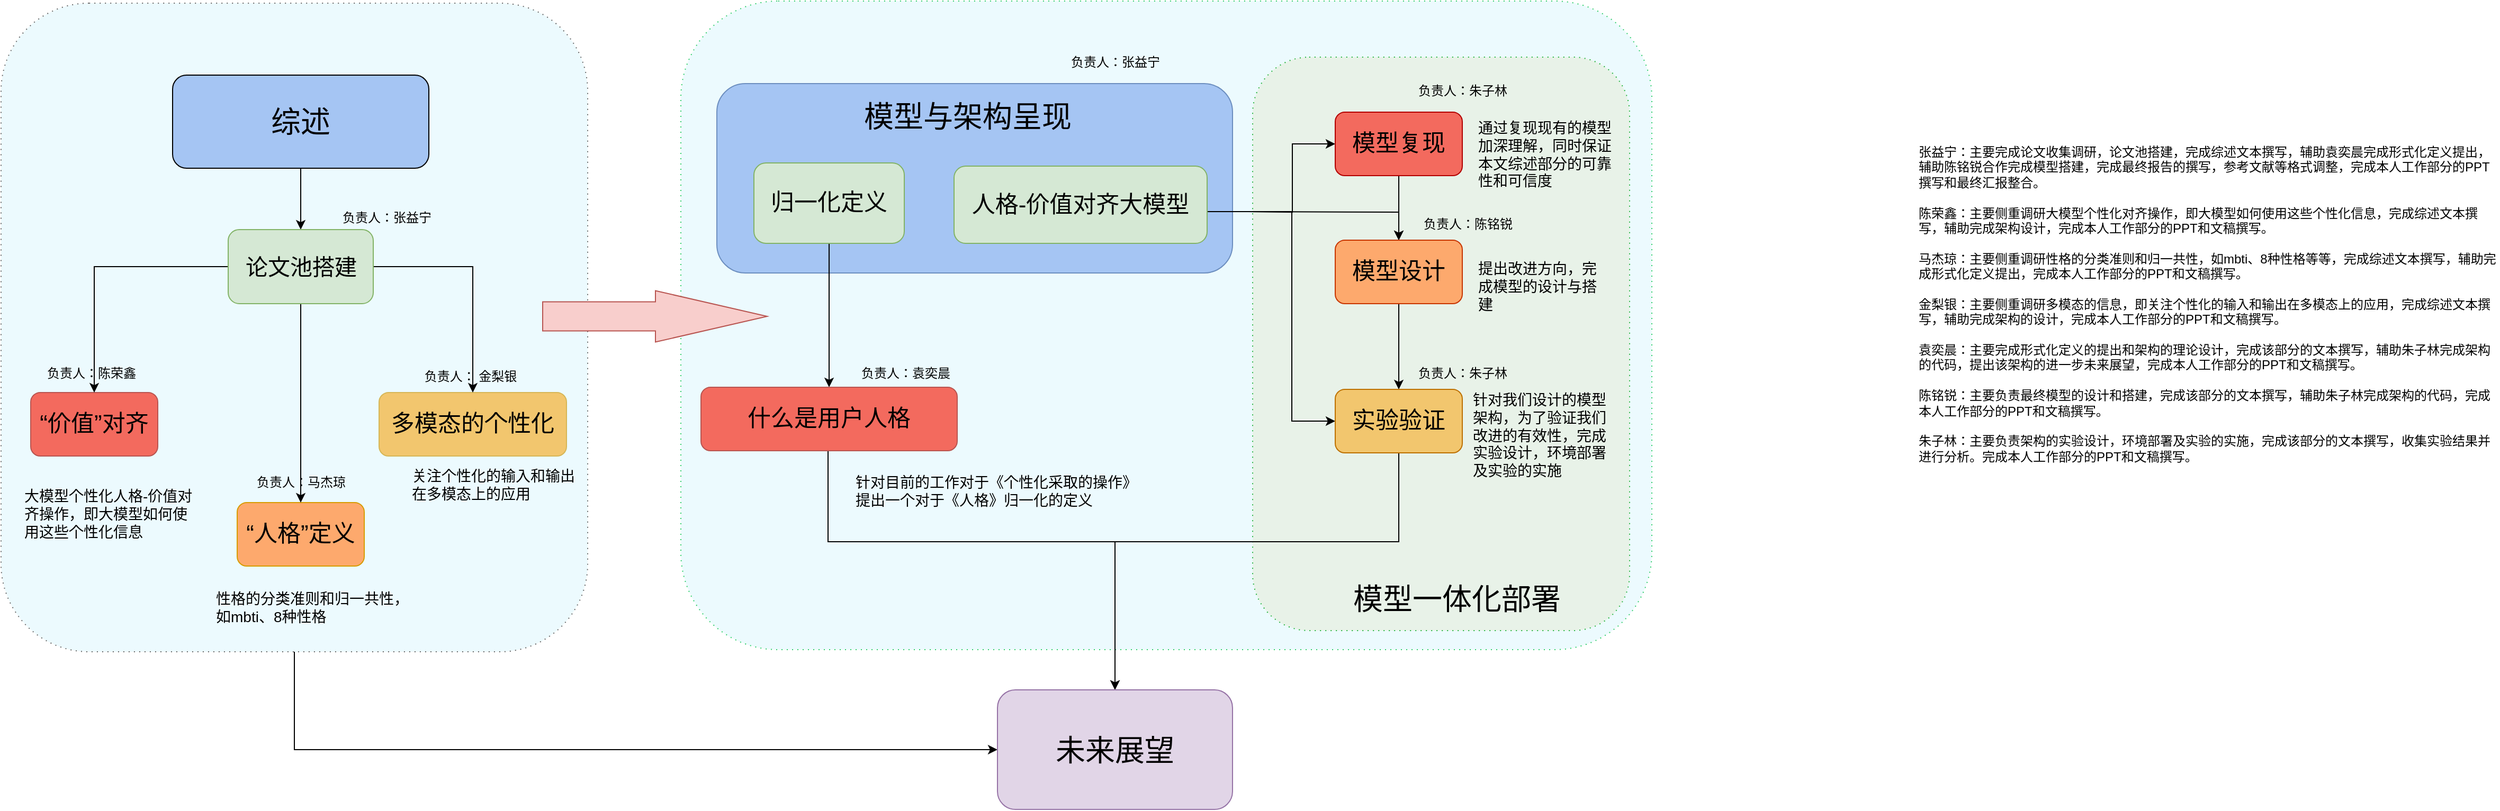 <mxfile version="24.4.0" type="github">
  <diagram name="第 1 页" id="jlVK5qfQyr_egqlrKWcN">
    <mxGraphModel dx="1892" dy="1134" grid="0" gridSize="10" guides="1" tooltips="1" connect="1" arrows="1" fold="1" page="1" pageScale="1" pageWidth="3300" pageHeight="4681" math="0" shadow="0">
      <root>
        <mxCell id="0" />
        <mxCell id="1" parent="0" />
        <mxCell id="gydbtc8NzU2zJaDU4UvF-53" style="edgeStyle=orthogonalEdgeStyle;rounded=0;orthogonalLoop=1;jettySize=auto;html=1;entryX=0;entryY=0.5;entryDx=0;entryDy=0;" edge="1" parent="1" source="gydbtc8NzU2zJaDU4UvF-52" target="gydbtc8NzU2zJaDU4UvF-29">
          <mxGeometry relative="1" as="geometry">
            <Array as="points">
              <mxPoint x="480" y="1287" />
            </Array>
          </mxGeometry>
        </mxCell>
        <mxCell id="gydbtc8NzU2zJaDU4UvF-52" value="" style="rounded=1;whiteSpace=wrap;html=1;dashed=1;dashPattern=1 4;strokeColor=#666666;fillColor=#ECFAFE;fontColor=#333333;" vertex="1" parent="1">
          <mxGeometry x="203" y="581" width="554" height="613" as="geometry" />
        </mxCell>
        <mxCell id="gydbtc8NzU2zJaDU4UvF-22" value="" style="rounded=1;whiteSpace=wrap;html=1;dashed=1;dashPattern=1 4;strokeColor=#31CE6B;fillColor=#ECFAFE;" vertex="1" parent="1">
          <mxGeometry x="845" y="579" width="917" height="613" as="geometry" />
        </mxCell>
        <mxCell id="gydbtc8NzU2zJaDU4UvF-15" value="" style="rounded=1;whiteSpace=wrap;html=1;fillColor=#A5C5F3;strokeColor=#6c8ebf;" vertex="1" parent="1">
          <mxGeometry x="879" y="657" width="487" height="179" as="geometry" />
        </mxCell>
        <mxCell id="gydbtc8NzU2zJaDU4UvF-33" style="edgeStyle=orthogonalEdgeStyle;rounded=0;orthogonalLoop=1;jettySize=auto;html=1;entryX=0.5;entryY=0;entryDx=0;entryDy=0;" edge="1" parent="1" source="gydbtc8NzU2zJaDU4UvF-1" target="gydbtc8NzU2zJaDU4UvF-21">
          <mxGeometry relative="1" as="geometry" />
        </mxCell>
        <mxCell id="gydbtc8NzU2zJaDU4UvF-1" value="&lt;font style=&quot;font-size: 22px;&quot;&gt;归一化定义&lt;/font&gt;" style="rounded=1;whiteSpace=wrap;html=1;fillColor=#d5e8d4;strokeColor=#82b366;" vertex="1" parent="1">
          <mxGeometry x="914" y="732" width="142" height="76" as="geometry" />
        </mxCell>
        <mxCell id="gydbtc8NzU2zJaDU4UvF-57" value="" style="rounded=1;whiteSpace=wrap;html=1;dashed=1;dashPattern=1 4;fillColor=#e8f2e8;strokeColor=#24B33C;" vertex="1" parent="1">
          <mxGeometry x="1385" y="632" width="356" height="542" as="geometry" />
        </mxCell>
        <mxCell id="gydbtc8NzU2zJaDU4UvF-30" style="edgeStyle=orthogonalEdgeStyle;rounded=0;orthogonalLoop=1;jettySize=auto;html=1;entryX=0;entryY=0.5;entryDx=0;entryDy=0;" edge="1" parent="1" target="gydbtc8NzU2zJaDU4UvF-16">
          <mxGeometry relative="1" as="geometry">
            <mxPoint x="1381" y="778" as="sourcePoint" />
          </mxGeometry>
        </mxCell>
        <mxCell id="gydbtc8NzU2zJaDU4UvF-31" style="edgeStyle=orthogonalEdgeStyle;rounded=0;orthogonalLoop=1;jettySize=auto;html=1;" edge="1" parent="1" target="gydbtc8NzU2zJaDU4UvF-17">
          <mxGeometry relative="1" as="geometry">
            <mxPoint x="1381" y="778" as="sourcePoint" />
          </mxGeometry>
        </mxCell>
        <mxCell id="gydbtc8NzU2zJaDU4UvF-32" style="edgeStyle=orthogonalEdgeStyle;rounded=0;orthogonalLoop=1;jettySize=auto;html=1;entryX=0;entryY=0.5;entryDx=0;entryDy=0;" edge="1" parent="1" source="gydbtc8NzU2zJaDU4UvF-2" target="gydbtc8NzU2zJaDU4UvF-19">
          <mxGeometry relative="1" as="geometry">
            <mxPoint x="1381" y="778" as="sourcePoint" />
            <Array as="points">
              <mxPoint x="1422" y="778" />
              <mxPoint x="1422" y="976" />
            </Array>
          </mxGeometry>
        </mxCell>
        <mxCell id="gydbtc8NzU2zJaDU4UvF-2" value="&lt;font style=&quot;font-size: 22px;&quot;&gt;人格-价值对齐大模型&lt;/font&gt;" style="rounded=1;whiteSpace=wrap;html=1;fillColor=#d5e8d4;strokeColor=#82b366;" vertex="1" parent="1">
          <mxGeometry x="1103" y="735" width="239" height="73" as="geometry" />
        </mxCell>
        <mxCell id="gydbtc8NzU2zJaDU4UvF-47" style="edgeStyle=orthogonalEdgeStyle;rounded=0;orthogonalLoop=1;jettySize=auto;html=1;entryX=0.5;entryY=0;entryDx=0;entryDy=0;" edge="1" parent="1" source="gydbtc8NzU2zJaDU4UvF-3" target="gydbtc8NzU2zJaDU4UvF-13">
          <mxGeometry relative="1" as="geometry" />
        </mxCell>
        <mxCell id="gydbtc8NzU2zJaDU4UvF-3" value="&lt;font style=&quot;font-size: 28px;&quot;&gt;综述&lt;/font&gt;" style="rounded=1;whiteSpace=wrap;html=1;fillColor=#A5C5F3;" vertex="1" parent="1">
          <mxGeometry x="365" y="649" width="242" height="88" as="geometry" />
        </mxCell>
        <mxCell id="gydbtc8NzU2zJaDU4UvF-7" value="&lt;font style=&quot;font-size: 22px;&quot;&gt;“人格”定义&lt;/font&gt;" style="rounded=1;whiteSpace=wrap;html=1;fillColor=#FDA96D;strokeColor=#d79b00;" vertex="1" parent="1">
          <mxGeometry x="426" y="1053" width="120" height="60" as="geometry" />
        </mxCell>
        <mxCell id="gydbtc8NzU2zJaDU4UvF-8" value="性格的分类准则和归一共性，如mbti、8种性格" style="text;whiteSpace=wrap;fontSize=14;" vertex="1" parent="1">
          <mxGeometry x="404" y="1129" width="197" height="36" as="geometry" />
        </mxCell>
        <mxCell id="gydbtc8NzU2zJaDU4UvF-9" value="大模型个性化人格-价值对齐操作，即大模型如何使用这些个性化信息" style="text;whiteSpace=wrap;fontSize=14;" vertex="1" parent="1">
          <mxGeometry x="223" y="1032" width="161" height="36" as="geometry" />
        </mxCell>
        <mxCell id="gydbtc8NzU2zJaDU4UvF-10" value="&lt;font style=&quot;font-size: 22px;&quot;&gt;“价值”对齐&lt;/font&gt;" style="rounded=1;whiteSpace=wrap;html=1;fillColor=#F36A5E;strokeColor=#b85450;" vertex="1" parent="1">
          <mxGeometry x="231" y="949" width="120" height="60" as="geometry" />
        </mxCell>
        <mxCell id="gydbtc8NzU2zJaDU4UvF-11" value="&lt;font style=&quot;font-size: 22px;&quot;&gt;多模态的个性化&lt;/font&gt;" style="rounded=1;whiteSpace=wrap;html=1;fillColor=#F2C66E;strokeColor=#d6b656;" vertex="1" parent="1">
          <mxGeometry x="560" y="949" width="177" height="60" as="geometry" />
        </mxCell>
        <mxCell id="gydbtc8NzU2zJaDU4UvF-12" value="关注个性化的输入和输出在多模态上的应用" style="text;whiteSpace=wrap;fontSize=14;" vertex="1" parent="1">
          <mxGeometry x="589" y="1013" width="159" height="36" as="geometry" />
        </mxCell>
        <mxCell id="gydbtc8NzU2zJaDU4UvF-48" style="edgeStyle=orthogonalEdgeStyle;rounded=0;orthogonalLoop=1;jettySize=auto;html=1;entryX=0.5;entryY=0;entryDx=0;entryDy=0;" edge="1" parent="1" source="gydbtc8NzU2zJaDU4UvF-13" target="gydbtc8NzU2zJaDU4UvF-10">
          <mxGeometry relative="1" as="geometry" />
        </mxCell>
        <mxCell id="gydbtc8NzU2zJaDU4UvF-49" style="edgeStyle=orthogonalEdgeStyle;rounded=0;orthogonalLoop=1;jettySize=auto;html=1;" edge="1" parent="1" source="gydbtc8NzU2zJaDU4UvF-13" target="gydbtc8NzU2zJaDU4UvF-7">
          <mxGeometry relative="1" as="geometry" />
        </mxCell>
        <mxCell id="gydbtc8NzU2zJaDU4UvF-50" style="edgeStyle=orthogonalEdgeStyle;rounded=0;orthogonalLoop=1;jettySize=auto;html=1;" edge="1" parent="1" source="gydbtc8NzU2zJaDU4UvF-13" target="gydbtc8NzU2zJaDU4UvF-11">
          <mxGeometry relative="1" as="geometry" />
        </mxCell>
        <mxCell id="gydbtc8NzU2zJaDU4UvF-13" value="&lt;font style=&quot;font-size: 21px;&quot;&gt;论文池搭建&lt;/font&gt;" style="rounded=1;whiteSpace=wrap;html=1;fillColor=#d5e8d4;strokeColor=#82b366;" vertex="1" parent="1">
          <mxGeometry x="417.5" y="795" width="137" height="70" as="geometry" />
        </mxCell>
        <mxCell id="gydbtc8NzU2zJaDU4UvF-24" style="edgeStyle=orthogonalEdgeStyle;rounded=0;orthogonalLoop=1;jettySize=auto;html=1;" edge="1" parent="1" source="gydbtc8NzU2zJaDU4UvF-16" target="gydbtc8NzU2zJaDU4UvF-17">
          <mxGeometry relative="1" as="geometry" />
        </mxCell>
        <mxCell id="gydbtc8NzU2zJaDU4UvF-16" value="&lt;font color=&quot;#000000&quot; style=&quot;font-size: 22px;&quot;&gt;模型复现&lt;/font&gt;" style="rounded=1;whiteSpace=wrap;html=1;fillColor=#F36A5E;fontColor=#ffffff;strokeColor=#B20000;" vertex="1" parent="1">
          <mxGeometry x="1463" y="684" width="120" height="60" as="geometry" />
        </mxCell>
        <mxCell id="gydbtc8NzU2zJaDU4UvF-25" style="edgeStyle=orthogonalEdgeStyle;rounded=0;orthogonalLoop=1;jettySize=auto;html=1;" edge="1" parent="1" source="gydbtc8NzU2zJaDU4UvF-17" target="gydbtc8NzU2zJaDU4UvF-19">
          <mxGeometry relative="1" as="geometry" />
        </mxCell>
        <mxCell id="gydbtc8NzU2zJaDU4UvF-17" value="&lt;font style=&quot;font-size: 22px;&quot;&gt;模型设计&lt;/font&gt;" style="rounded=1;whiteSpace=wrap;html=1;fillColor=#FDA96D;fontColor=#000000;strokeColor=#C73500;" vertex="1" parent="1">
          <mxGeometry x="1463" y="805" width="120" height="60" as="geometry" />
        </mxCell>
        <mxCell id="gydbtc8NzU2zJaDU4UvF-35" style="edgeStyle=orthogonalEdgeStyle;rounded=0;orthogonalLoop=1;jettySize=auto;html=1;entryX=0.5;entryY=0;entryDx=0;entryDy=0;" edge="1" parent="1" source="gydbtc8NzU2zJaDU4UvF-19" target="gydbtc8NzU2zJaDU4UvF-29">
          <mxGeometry relative="1" as="geometry">
            <Array as="points">
              <mxPoint x="1523" y="1090" />
              <mxPoint x="1255" y="1090" />
            </Array>
          </mxGeometry>
        </mxCell>
        <mxCell id="gydbtc8NzU2zJaDU4UvF-19" value="&lt;font style=&quot;font-size: 22px;&quot;&gt;实验验证&lt;/font&gt;" style="rounded=1;whiteSpace=wrap;html=1;fillColor=#F2C66E;fontColor=#000000;strokeColor=#BD7000;" vertex="1" parent="1">
          <mxGeometry x="1463" y="946" width="120" height="60" as="geometry" />
        </mxCell>
        <mxCell id="gydbtc8NzU2zJaDU4UvF-34" style="edgeStyle=orthogonalEdgeStyle;rounded=0;orthogonalLoop=1;jettySize=auto;html=1;" edge="1" parent="1" source="gydbtc8NzU2zJaDU4UvF-21" target="gydbtc8NzU2zJaDU4UvF-29">
          <mxGeometry relative="1" as="geometry">
            <Array as="points">
              <mxPoint x="984" y="1090" />
              <mxPoint x="1255" y="1090" />
            </Array>
          </mxGeometry>
        </mxCell>
        <mxCell id="gydbtc8NzU2zJaDU4UvF-21" value="&lt;font style=&quot;font-size: 22px;&quot;&gt;什么是用户人格&lt;/font&gt;" style="rounded=1;whiteSpace=wrap;html=1;fillColor=#F36A5E;strokeColor=#b85450;" vertex="1" parent="1">
          <mxGeometry x="864" y="944" width="242" height="60" as="geometry" />
        </mxCell>
        <mxCell id="gydbtc8NzU2zJaDU4UvF-27" value="" style="shape=flexArrow;endArrow=classic;html=1;rounded=0;width=27.5;endSize=34.833;fillColor=#f8cecc;strokeColor=#b85450;" edge="1" parent="1">
          <mxGeometry width="50" height="50" relative="1" as="geometry">
            <mxPoint x="714" y="877" as="sourcePoint" />
            <mxPoint x="927" y="877" as="targetPoint" />
          </mxGeometry>
        </mxCell>
        <mxCell id="gydbtc8NzU2zJaDU4UvF-28" value="&lt;font style=&quot;font-size: 28px;&quot;&gt;模型与架构呈现&lt;/font&gt;" style="text;html=1;align=center;verticalAlign=middle;whiteSpace=wrap;rounded=0;" vertex="1" parent="1">
          <mxGeometry x="1005" y="673" width="222" height="30" as="geometry" />
        </mxCell>
        <mxCell id="gydbtc8NzU2zJaDU4UvF-29" value="&lt;font style=&quot;font-size: 28px;&quot;&gt;未来展望&lt;/font&gt;" style="rounded=1;whiteSpace=wrap;html=1;fillColor=#e1d5e7;strokeColor=#9673a6;" vertex="1" parent="1">
          <mxGeometry x="1144" y="1230" width="222" height="113" as="geometry" />
        </mxCell>
        <mxCell id="gydbtc8NzU2zJaDU4UvF-36" value="负责人：朱子林" style="text;html=1;align=center;verticalAlign=middle;whiteSpace=wrap;rounded=0;" vertex="1" parent="1">
          <mxGeometry x="1526" y="649" width="115" height="30" as="geometry" />
        </mxCell>
        <mxCell id="gydbtc8NzU2zJaDU4UvF-37" value="负责人：朱子林" style="text;html=1;align=center;verticalAlign=middle;whiteSpace=wrap;rounded=0;" vertex="1" parent="1">
          <mxGeometry x="1526" y="916" width="115" height="30" as="geometry" />
        </mxCell>
        <mxCell id="gydbtc8NzU2zJaDU4UvF-38" value="负责人：陈铭锐" style="text;html=1;align=center;verticalAlign=middle;whiteSpace=wrap;rounded=0;" vertex="1" parent="1">
          <mxGeometry x="1531" y="775" width="115" height="30" as="geometry" />
        </mxCell>
        <mxCell id="gydbtc8NzU2zJaDU4UvF-39" value="负责人：袁奕晨" style="text;html=1;align=center;verticalAlign=middle;whiteSpace=wrap;rounded=0;" vertex="1" parent="1">
          <mxGeometry x="1000" y="916" width="115" height="30" as="geometry" />
        </mxCell>
        <mxCell id="gydbtc8NzU2zJaDU4UvF-40" value="针对目前的工作对于《个性化采取的操作》&#xa;提出一个对于《人格》归一化的定义" style="text;whiteSpace=wrap;fontSize=14;" vertex="1" parent="1">
          <mxGeometry x="1008" y="1019" width="271" height="58" as="geometry" />
        </mxCell>
        <mxCell id="gydbtc8NzU2zJaDU4UvF-41" value="针对我们设计的模型架构，为了验证我们改进的有效性，完成实验设计，环境部署及实验的实施" style="text;whiteSpace=wrap;fontSize=14;" vertex="1" parent="1">
          <mxGeometry x="1591" y="941" width="128" height="36" as="geometry" />
        </mxCell>
        <mxCell id="gydbtc8NzU2zJaDU4UvF-42" value="提出改进方向，完成模型的设计与搭建" style="text;whiteSpace=wrap;fontSize=14;" vertex="1" parent="1">
          <mxGeometry x="1596" y="816.5" width="118" height="27" as="geometry" />
        </mxCell>
        <mxCell id="gydbtc8NzU2zJaDU4UvF-43" value="通过复现现有的模型加深理解，同时保证本文综述部分的可靠性和可信度" style="text;whiteSpace=wrap;fontSize=14;" vertex="1" parent="1">
          <mxGeometry x="1596" y="684" width="140" height="78" as="geometry" />
        </mxCell>
        <mxCell id="gydbtc8NzU2zJaDU4UvF-44" value="负责人：张益宁" style="text;html=1;align=center;verticalAlign=middle;whiteSpace=wrap;rounded=0;" vertex="1" parent="1">
          <mxGeometry x="510" y="769" width="115" height="30" as="geometry" />
        </mxCell>
        <mxCell id="gydbtc8NzU2zJaDU4UvF-45" value="负责人：张益宁" style="text;html=1;align=center;verticalAlign=middle;whiteSpace=wrap;rounded=0;" vertex="1" parent="1">
          <mxGeometry x="1197.5" y="622" width="115" height="30" as="geometry" />
        </mxCell>
        <mxCell id="gydbtc8NzU2zJaDU4UvF-46" value="张益宁：主要完成论文收集调研，论文池搭建，完成综述文本撰写，辅助袁奕晨完成形式化定义提出，辅助陈铭锐合作完成模型搭建，完成最终报告的撰写，参考文献等格式调整，完成本人工作部分的PPT撰写和最终汇报整合。&#xa; &#xa;陈荣鑫：主要侧重调研大模型个性化对齐操作，即大模型如何使用这些个性化信息，完成综述文本撰写，辅助完成架构设计，完成本人工作部分的PPT和文稿撰写。&#xa; &#xa;马杰琼：主要侧重调研性格的分类准则和归一共性，如mbti、8种性格等等，完成综述文本撰写，辅助完成形式化定义提出，完成本人工作部分的PPT和文稿撰写。&#xa; &#xa;金梨银：主要侧重调研多模态的信息，即关注个性化的输入和输出在多模态上的应用，完成综述文本撰写，辅助完成架构的设计，完成本人工作部分的PPT和文稿撰写。&#xa; &#xa;袁奕晨：主要完成形式化定义的提出和架构的理论设计，完成该部分的文本撰写，辅助朱子林完成架构的代码，提出该架构的进一步未来展望，完成本人工作部分的PPT和文稿撰写。&#xa; &#xa;陈铭锐：主要负责最终模型的设计和搭建，完成该部分的文本撰写，辅助朱子林完成架构的代码，完成本人工作部分的PPT和文稿撰写。&#xa; &#xa;朱子林：主要负责架构的实验设计，环境部署及实验的实施，完成该部分的文本撰写，收集实验结果并进行分析。完成本人工作部分的PPT和文稿撰写。" style="text;whiteSpace=wrap;" vertex="1" parent="1">
          <mxGeometry x="2011.999" y="708.001" width="550" height="324" as="geometry" />
        </mxCell>
        <mxCell id="gydbtc8NzU2zJaDU4UvF-54" value="负责人：陈荣鑫" style="text;html=1;align=center;verticalAlign=middle;whiteSpace=wrap;rounded=0;" vertex="1" parent="1">
          <mxGeometry x="231" y="916" width="115" height="30" as="geometry" />
        </mxCell>
        <mxCell id="gydbtc8NzU2zJaDU4UvF-55" value="负责人：马杰琼" style="text;html=1;align=center;verticalAlign=middle;whiteSpace=wrap;rounded=0;" vertex="1" parent="1">
          <mxGeometry x="428.5" y="1019" width="115" height="30" as="geometry" />
        </mxCell>
        <mxCell id="gydbtc8NzU2zJaDU4UvF-56" value="负责人：&lt;span style=&quot;background-color: initial;&quot;&gt;&amp;nbsp;&lt;/span&gt;&lt;span style=&quot;background-color: initial;&quot;&gt;金梨银&lt;/span&gt;" style="text;html=1;align=center;verticalAlign=middle;whiteSpace=wrap;rounded=0;" vertex="1" parent="1">
          <mxGeometry x="589" y="919" width="115" height="30" as="geometry" />
        </mxCell>
        <mxCell id="gydbtc8NzU2zJaDU4UvF-58" value="&lt;span style=&quot;font-size: 28px;&quot;&gt;模型一体化部署&lt;/span&gt;" style="text;html=1;align=center;verticalAlign=middle;whiteSpace=wrap;rounded=0;" vertex="1" parent="1">
          <mxGeometry x="1469" y="1129" width="218" height="30" as="geometry" />
        </mxCell>
      </root>
    </mxGraphModel>
  </diagram>
</mxfile>
